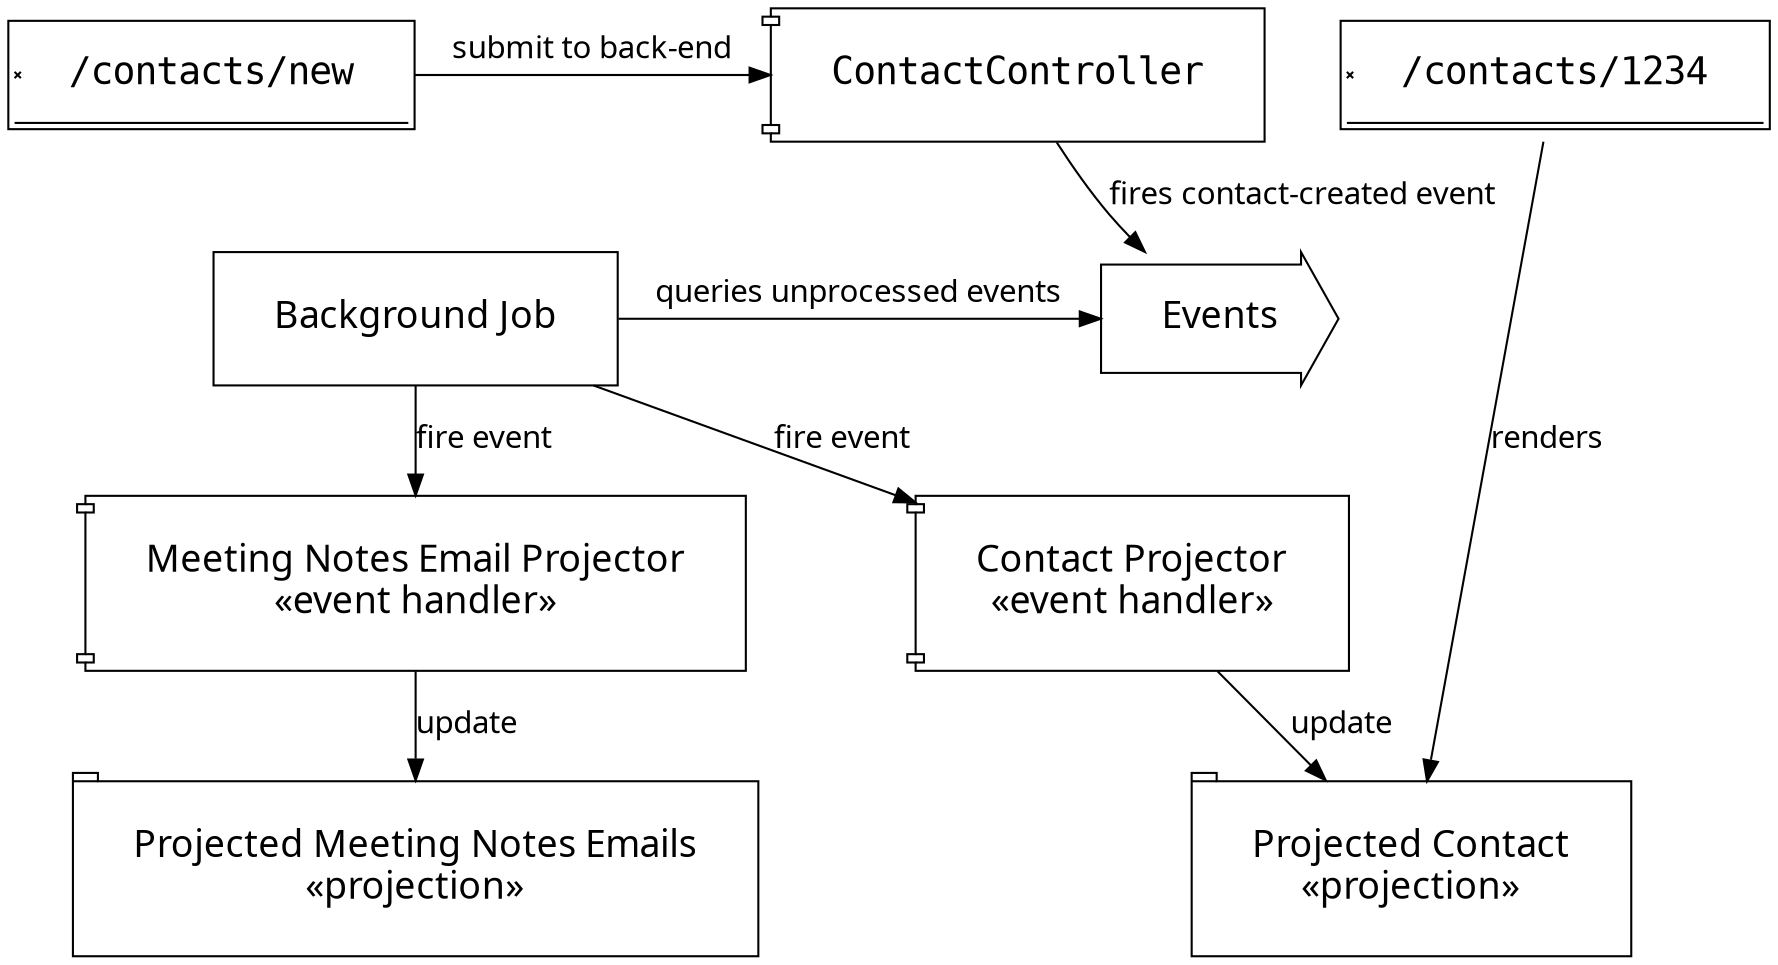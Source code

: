 digraph eventsourced {

  nodesep=0.5
  rankdir="TB"

  node[fontname="Futura" fontsize="18" margin="0.4,0.3" shape="tab"]
  edge[fontname="Baskerville" fontsize="15"]

  Events                      [ shape=rarrow]
  EventDispatcher             [ shape=box label="Background Job"]
  NewContactForm              [ shape=signature label="/contacts/new" fontname="courier"]
  ViewContactUI               [ shape=signature label="/contacts/1234" fontname="courier" ]

  ContactController           [ shape=component fontname="courier"]

  ContactProjector            [ shape=component label="Contact Projector\n«event handler»"]
  MeetingNotesEmailProjector  [ shape=component label="Meeting Notes Email Projector\n«event handler»" ]

  ProjectedContact            [ shape=tab label="Projected Contact\n«projection»"]
  ProjectedMeetingNotesEmails [ shape=tab label="Projected Meeting Notes Emails\n«projection»"]

  NewContactForm             -> ContactController[label="submit to back-end"]
  ContactController          -> Events[label="fires contact-created event"]
  EventDispatcher            -> Events[label="queries unprocessed events"]
  EventDispatcher            -> ContactProjector[label="fire event"]
  EventDispatcher            -> MeetingNotesEmailProjector[label="fire event"]
  ContactProjector           -> ProjectedContact[label="update"]
  MeetingNotesEmailProjector -> ProjectedMeetingNotesEmails[label="update"]
  ViewContactUI              -> ProjectedContact[label="renders"]

  { rank = same; NewContactForm; ContactController; ViewContactUI }
  { rank = same; Events; EventDispatcher }
  { rank = same; ProjectedMeetingNotesEmails; ProjectedContact }


}

